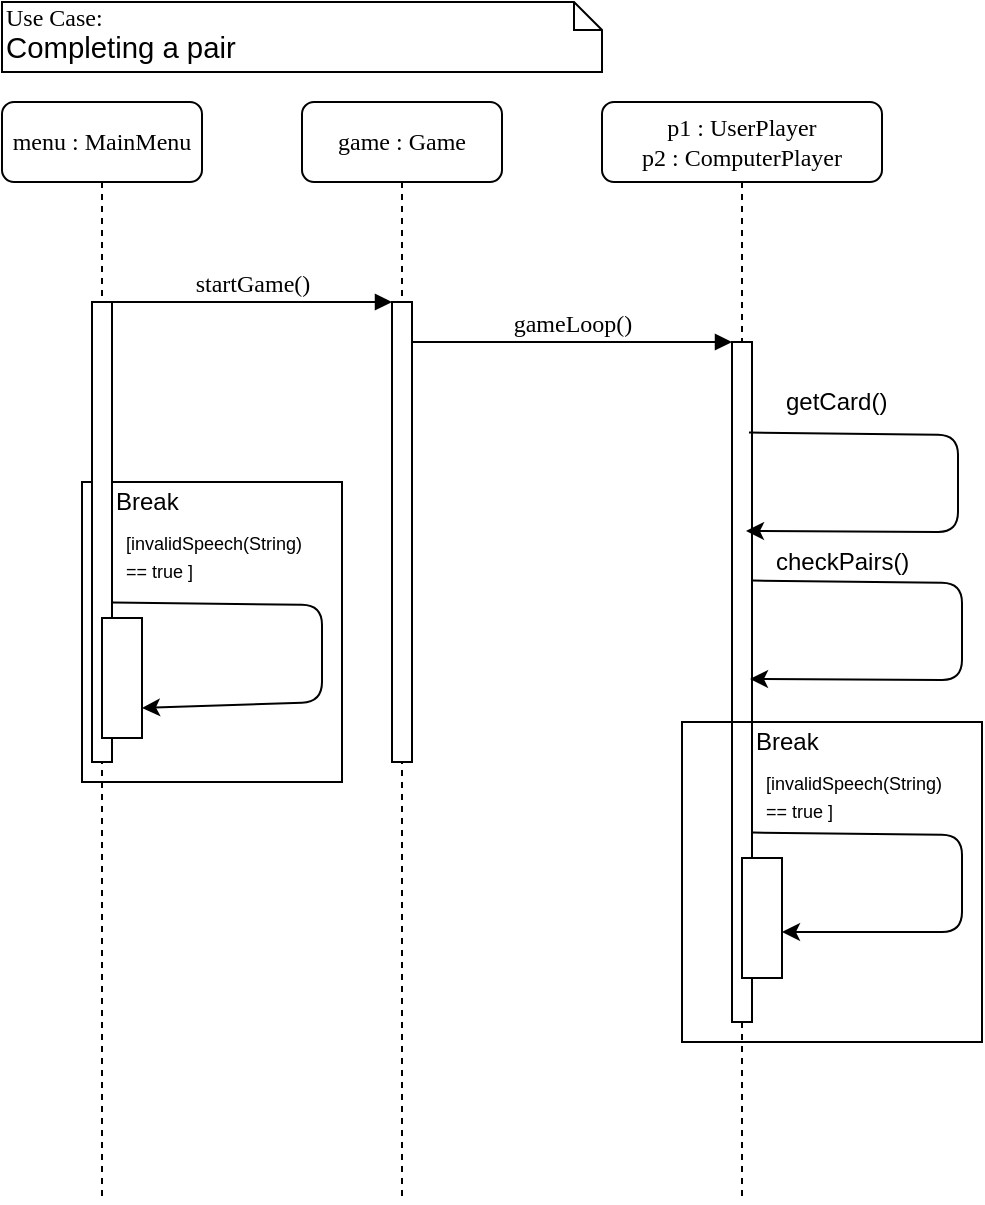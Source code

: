<mxfile version="12.1.7" type="github" pages="1"><diagram name="Page-1" id="13e1069c-82ec-6db2-03f1-153e76fe0fe0"><mxGraphModel dx="1030" dy="767" grid="1" gridSize="10" guides="1" tooltips="1" connect="1" arrows="1" fold="1" page="1" pageScale="1" pageWidth="1100" pageHeight="850" background="#ffffff" math="0" shadow="0"><root><mxCell id="0"/><mxCell id="1" parent="0"/><mxCell id="7baba1c4bc27f4b0-2" value="game : Game" style="shape=umlLifeline;perimeter=lifelinePerimeter;whiteSpace=wrap;html=1;container=1;collapsible=0;recursiveResize=0;outlineConnect=0;rounded=1;shadow=0;comic=0;labelBackgroundColor=none;strokeColor=#000000;strokeWidth=1;fillColor=#FFFFFF;fontFamily=Verdana;fontSize=12;fontColor=#000000;align=center;" parent="1" vertex="1"><mxGeometry x="250" y="80" width="100" height="550" as="geometry"/></mxCell><mxCell id="h2LrEYGkR_tUPTiFK0vR-20" value="" style="rounded=0;whiteSpace=wrap;html=1;fillColor=#FFFFFF;" parent="7baba1c4bc27f4b0-2" vertex="1"><mxGeometry x="-110" y="190" width="130" height="150" as="geometry"/></mxCell><mxCell id="7baba1c4bc27f4b0-10" value="" style="html=1;points=[];perimeter=orthogonalPerimeter;rounded=0;shadow=0;comic=0;labelBackgroundColor=none;strokeColor=#000000;strokeWidth=1;fillColor=#FFFFFF;fontFamily=Verdana;fontSize=12;fontColor=#000000;align=center;" parent="7baba1c4bc27f4b0-2" vertex="1"><mxGeometry x="45" y="100" width="10" height="230" as="geometry"/></mxCell><mxCell id="h2LrEYGkR_tUPTiFK0vR-18" value="&lt;font style=&quot;font-size: 9px&quot;&gt;[invalidSpeech(String) &lt;br&gt;== true ]&lt;/font&gt;" style="text;html=1;resizable=0;points=[];autosize=1;align=left;verticalAlign=top;spacingTop=-4;" parent="7baba1c4bc27f4b0-2" vertex="1"><mxGeometry x="-90" y="210" width="100" height="30" as="geometry"/></mxCell><mxCell id="onldjKB1TABAsOOHb_te-29" value="" style="endArrow=classic;html=1;exitX=-0.119;exitY=0.964;exitDx=0;exitDy=0;exitPerimeter=0;entryX=1;entryY=0.75;entryDx=0;entryDy=0;" edge="1" parent="7baba1c4bc27f4b0-2" target="h2LrEYGkR_tUPTiFK0vR-8"><mxGeometry width="50" height="50" relative="1" as="geometry"><mxPoint x="-94.52" y="250.28" as="sourcePoint"/><mxPoint x="-96" y="299.5" as="targetPoint"/><Array as="points"><mxPoint x="10" y="251.5"/><mxPoint x="10" y="300"/></Array></mxGeometry></mxCell><mxCell id="7baba1c4bc27f4b0-3" value="p1 : UserPlayer&lt;br&gt;p2 : ComputerPlayer" style="shape=umlLifeline;perimeter=lifelinePerimeter;whiteSpace=wrap;html=1;container=1;collapsible=0;recursiveResize=0;outlineConnect=0;rounded=1;shadow=0;comic=0;labelBackgroundColor=none;strokeColor=#000000;strokeWidth=1;fillColor=#FFFFFF;fontFamily=Verdana;fontSize=12;fontColor=#000000;align=center;" parent="1" vertex="1"><mxGeometry x="400" y="80" width="140" height="550" as="geometry"/></mxCell><mxCell id="7baba1c4bc27f4b0-13" value="" style="html=1;points=[];perimeter=orthogonalPerimeter;rounded=0;shadow=0;comic=0;labelBackgroundColor=none;strokeColor=#000000;strokeWidth=1;fillColor=#FFFFFF;fontFamily=Verdana;fontSize=12;fontColor=#000000;align=center;" parent="7baba1c4bc27f4b0-3" vertex="1"><mxGeometry x="65" y="120" width="10" height="340" as="geometry"/></mxCell><mxCell id="7baba1c4bc27f4b0-8" value="menu : MainMenu" style="shape=umlLifeline;perimeter=lifelinePerimeter;whiteSpace=wrap;html=1;container=1;collapsible=0;recursiveResize=0;outlineConnect=0;rounded=1;shadow=0;comic=0;labelBackgroundColor=none;strokeColor=#000000;strokeWidth=1;fillColor=#FFFFFF;fontFamily=Verdana;fontSize=12;fontColor=#000000;align=center;" parent="1" vertex="1"><mxGeometry x="100" y="80" width="100" height="550" as="geometry"/></mxCell><mxCell id="7baba1c4bc27f4b0-9" value="" style="html=1;points=[];perimeter=orthogonalPerimeter;rounded=0;shadow=0;comic=0;labelBackgroundColor=none;strokeColor=#000000;strokeWidth=1;fillColor=#FFFFFF;fontFamily=Verdana;fontSize=12;fontColor=#000000;align=center;" parent="7baba1c4bc27f4b0-8" vertex="1"><mxGeometry x="45" y="100" width="10" height="230" as="geometry"/></mxCell><mxCell id="h2LrEYGkR_tUPTiFK0vR-8" value="" style="rounded=0;whiteSpace=wrap;html=1;fillColor=#FFFFFF;" parent="7baba1c4bc27f4b0-8" vertex="1"><mxGeometry x="50" y="258" width="20" height="60" as="geometry"/></mxCell><mxCell id="7baba1c4bc27f4b0-11" value="startGame()" style="html=1;verticalAlign=bottom;endArrow=block;entryX=0;entryY=0;labelBackgroundColor=none;fontFamily=Verdana;fontSize=12;edgeStyle=elbowEdgeStyle;elbow=vertical;" parent="1" source="7baba1c4bc27f4b0-9" target="7baba1c4bc27f4b0-10" edge="1"><mxGeometry relative="1" as="geometry"><mxPoint x="220" y="190" as="sourcePoint"/></mxGeometry></mxCell><mxCell id="7baba1c4bc27f4b0-14" value="gameLoop()" style="html=1;verticalAlign=bottom;endArrow=block;entryX=0;entryY=0;labelBackgroundColor=none;fontFamily=Verdana;fontSize=12;edgeStyle=elbowEdgeStyle;elbow=vertical;" parent="1" source="7baba1c4bc27f4b0-10" target="7baba1c4bc27f4b0-13" edge="1"><mxGeometry relative="1" as="geometry"><mxPoint x="370" y="200" as="sourcePoint"/></mxGeometry></mxCell><mxCell id="7baba1c4bc27f4b0-40" value="Use Case:&lt;br&gt;&lt;font face=&quot;calibri, calibri_msfontservice, sans-serif&quot;&gt;&lt;span style=&quot;font-size: 14.667px ; background-color: rgb(255 , 255 , 255)&quot;&gt;Completing a pair&lt;/span&gt;&lt;/font&gt;" style="shape=note;whiteSpace=wrap;html=1;size=14;verticalAlign=top;align=left;spacingTop=-6;rounded=0;shadow=0;comic=0;labelBackgroundColor=none;strokeColor=#000000;strokeWidth=1;fillColor=#FFFFFF;fontFamily=Verdana;fontSize=12;fontColor=#000000;" parent="1" vertex="1"><mxGeometry x="100" y="30" width="300" height="35" as="geometry"/></mxCell><mxCell id="h2LrEYGkR_tUPTiFK0vR-19" value="Break" style="text;html=1;resizable=0;points=[];autosize=1;align=left;verticalAlign=top;spacingTop=-4;" parent="1" vertex="1"><mxGeometry x="155" y="270" width="50" height="20" as="geometry"/></mxCell><mxCell id="onldjKB1TABAsOOHb_te-1" value="" style="endArrow=classic;html=1;exitX=-0.119;exitY=0.964;exitDx=0;exitDy=0;exitPerimeter=0;" edge="1" parent="1" source="onldjKB1TABAsOOHb_te-7"><mxGeometry width="50" height="50" relative="1" as="geometry"><mxPoint x="474.05" y="319.78" as="sourcePoint"/><mxPoint x="474" y="368.5" as="targetPoint"/><Array as="points"><mxPoint x="580" y="320.5"/><mxPoint x="580" y="369"/></Array></mxGeometry></mxCell><mxCell id="onldjKB1TABAsOOHb_te-2" value="getCard()" style="text;html=1;resizable=0;points=[];autosize=1;align=left;verticalAlign=top;spacingTop=-4;" vertex="1" parent="1"><mxGeometry x="490" y="220" width="70" height="20" as="geometry"/></mxCell><mxCell id="onldjKB1TABAsOOHb_te-7" value="checkPairs()" style="text;html=1;resizable=0;points=[];autosize=1;align=left;verticalAlign=top;spacingTop=-4;" vertex="1" parent="1"><mxGeometry x="485" y="300" width="80" height="20" as="geometry"/></mxCell><mxCell id="onldjKB1TABAsOOHb_te-20" value="" style="rounded=0;whiteSpace=wrap;html=1;fillColor=none;" vertex="1" parent="1"><mxGeometry x="440" y="390" width="150" height="160" as="geometry"/></mxCell><mxCell id="onldjKB1TABAsOOHb_te-21" value="&lt;font style=&quot;font-size: 9px&quot;&gt;[invalidSpeech(String) &lt;br&gt;== true ]&lt;/font&gt;" style="text;html=1;resizable=0;points=[];autosize=1;align=left;verticalAlign=top;spacingTop=-4;" vertex="1" parent="1"><mxGeometry x="480" y="410" width="100" height="30" as="geometry"/></mxCell><mxCell id="onldjKB1TABAsOOHb_te-22" value="" style="rounded=0;whiteSpace=wrap;html=1;fillColor=#FFFFFF;" vertex="1" parent="1"><mxGeometry x="470" y="458" width="20" height="60" as="geometry"/></mxCell><mxCell id="onldjKB1TABAsOOHb_te-24" value="Break" style="text;html=1;resizable=0;points=[];autosize=1;align=left;verticalAlign=top;spacingTop=-4;" vertex="1" parent="1"><mxGeometry x="475" y="390" width="50" height="20" as="geometry"/></mxCell><mxCell id="onldjKB1TABAsOOHb_te-25" value="" style="endArrow=classic;html=1;exitX=-0.119;exitY=0.964;exitDx=0;exitDy=0;exitPerimeter=0;" edge="1" parent="1"><mxGeometry width="50" height="50" relative="1" as="geometry"><mxPoint x="473.48" y="245.28" as="sourcePoint"/><mxPoint x="472" y="294.5" as="targetPoint"/><Array as="points"><mxPoint x="578" y="246.5"/><mxPoint x="578" y="295"/></Array></mxGeometry></mxCell><mxCell id="onldjKB1TABAsOOHb_te-28" value="" style="endArrow=classic;html=1;exitX=-0.119;exitY=0.964;exitDx=0;exitDy=0;exitPerimeter=0;" edge="1" parent="1"><mxGeometry width="50" height="50" relative="1" as="geometry"><mxPoint x="475.48" y="445.28" as="sourcePoint"/><mxPoint x="490" y="495" as="targetPoint"/><Array as="points"><mxPoint x="580" y="446.5"/><mxPoint x="580" y="495"/></Array></mxGeometry></mxCell></root></mxGraphModel></diagram></mxfile>